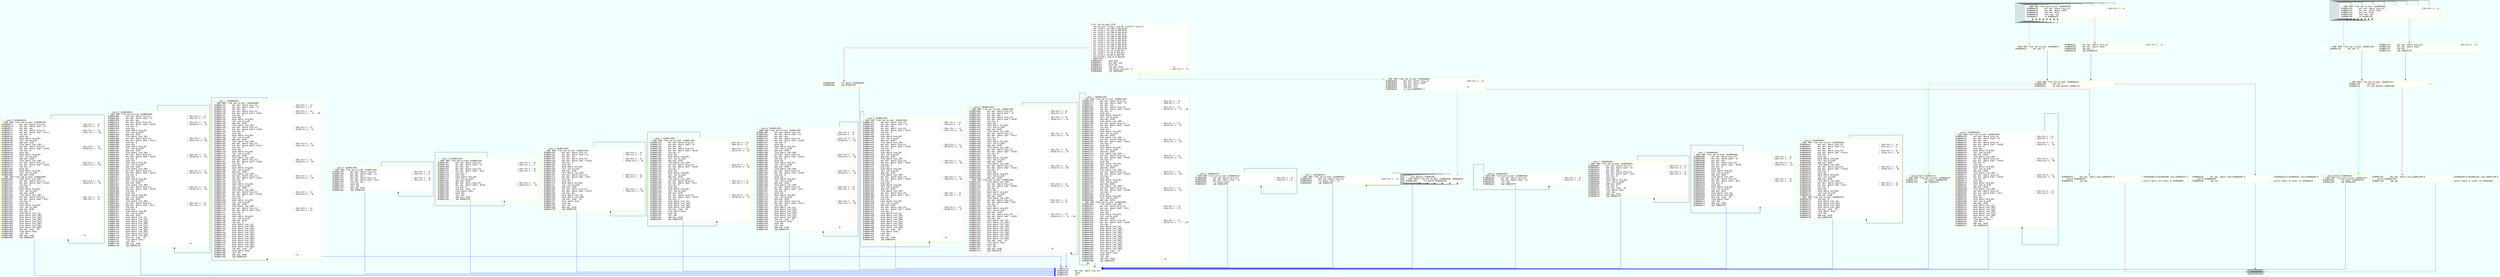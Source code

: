 digraph code {
	graph [bgcolor=azure fontsize=8 fontname="Courier" splines="ortho"];
	node [fillcolor=gray style=filled shape=box];
	edge [arrowhead="normal"];
	"0x0804bdcb" -> "0x0804bde3" [color="green"];
	"0x0804bdcb" -> "0x0804bdd8" [color="red"];
	"0x0804bdcb" [URL="sym.te_eval/0x0804bdcb", fillcolor="white",color="yellow", fontname="Courier",label="(fcn) sym.te_eval 2218\l  sym.te_eval (int32_t arg_8h, uint32_t arg_ch);\l; var int32_t var_38h @ ebp-0x38\l; var int32_t var_34h @ ebp-0x34\l; var int32_t var_30h @ ebp-0x30\l; var int32_t var_2ch @ ebp-0x2c\l; var int32_t var_28h @ ebp-0x28\l; var int32_t var_24h @ ebp-0x24\l; var int32_t var_20h @ ebp-0x20\l; var int32_t var_1ch @ ebp-0x1c\l; var int32_t var_18h @ ebp-0x18\l; var int32_t var_14h @ ebp-0x14\l; var int32_t var_10h @ ebp-0x10\l; var int32_t var_ch @ ebp-0xc\l; var int32_t var_4h @ ebp-0x4\l; arg int32_t arg_8h @ ebp+0x8\l; arg uint32_t arg_ch @ ebp+0xc\l; XREFS(59)\l0x0804bdcb      push ebp\l0x0804bdcc      mov ebp, esp\l0x0804bdce      push ebx\l0x0804bdcf      sub esp, 0x34                                          ; '4'\l0x0804bdd2      cmp dword [arg_ch], 0                                  ; [0xc:4]=-1 ; 0\l0x0804bdd6      jne 0x804bde3\l"]
	"0x0804bdd8" -> "0x0804c670" [color="blue"];
	"0x0804bdd8" [URL="sym.te_eval/0x0804bdd8", fillcolor="white",color="yellow", fontname="Courier",label="0x0804bdd8      fld qword [0x804d530]\l0x0804bdde      jmp 0x804c670\l"]
	"0x0804bde3" -> "0x0804c66a" [color="green"];
	"0x0804bde3" -> "0x0804bdf4" [color="red"];
	"0x0804bde3" [URL="sym.te_eval/0x0804bde3", fillcolor="white",color="yellow", fontname="Courier",label="; CODE XREF from sym.te_eval (0x804bdd6)\l0x0804bde3      mov eax, dword [arg_ch]                                ; [0xc:4]=-1 ; 12\l0x0804bde6      mov eax, dword [eax]\l0x0804bde8      and eax, 0x1f\l0x0804bdeb      cmp eax, 0x17                                          ; 23\l0x0804bdee      ja case.0x804bdfb.2\l"]
	"0x0804bdf4" -> "0xffffffffffffffff" [color="red"];
	"0x0804be08" -> "0x0804be08" [color2="red"];
	"0x0804bdfd" -> "0x0804bdfd" [color2="red"];
	"0x0804c66a" -> "0x0804c66a" [color2="red"];
	"0x0804c66a" -> "0x0804c66a" [color2="red"];
	"0x0804c66a" -> "0x0804c66a" [color2="red"];
	"0x0804c66a" -> "0x0804c66a" [color2="red"];
	"0x0804c66a" -> "0x0804c66a" [color2="red"];
	"0x0804c66a" -> "0x0804c66a" [color2="red"];
	"0x0804be15" -> "0x0804be15" [color2="red"];
	"0x0804be15" -> "0x0804be15" [color2="red"];
	"0x0804be15" -> "0x0804be15" [color2="red"];
	"0x0804be15" -> "0x0804be15" [color2="red"];
	"0x0804be15" -> "0x0804be15" [color2="red"];
	"0x0804be15" -> "0x0804be15" [color2="red"];
	"0x0804be15" -> "0x0804be15" [color2="red"];
	"0x0804be15" -> "0x0804be15" [color2="red"];
	"0x0804c21e" -> "0x0804c21e" [color2="red"];
	"0x0804c21e" -> "0x0804c21e" [color2="red"];
	"0x0804c21e" -> "0x0804c21e" [color2="red"];
	"0x0804c21e" -> "0x0804c21e" [color2="red"];
	"0x0804c21e" -> "0x0804c21e" [color2="red"];
	"0x0804c21e" -> "0x0804c21e" [color2="red"];
	"0x0804c21e" -> "0x0804c21e" [color2="red"];
	"0x0804c21e" -> "0x0804c21e" [color2="red"];
	"0x0804bdf4" [URL="sym.te_eval/0x0804bdf4", fillcolor="white",color="yellow", fontname="Courier",label="0x0804bdf4      mov eax, dword case.0x804bdfb.0                        ; [0x804d460:4]=0x804be08 case.0x804bdfb.0\l;-- switch.0x0804bdfb:\l0x0804bdfb      jmp eax                                                ; switch table (24 cases) at 0x804d460\l"]
	"0x0804bdfd" -> "0x0804c670" [color="blue"];
	"0x0804bdfd" [URL="sym.te_eval/0x0804bdfd", fillcolor="white",color="yellow", fontname="Courier",label=";-- case 1 (0x804bdfb):\l; CODE XREF from sym.te_eval (0x804bdfb)\l0x0804bdfd      mov eax, dword [arg_ch]                                ; [0xc:4]=-1 ; 12\l0x0804be00      fld qword [eax + 4]\l0x0804be03      jmp 0x804c670\l"]
	"0x0804be08" -> "0x0804c670" [color="blue"];
	"0x0804be08" [URL="sym.te_eval/0x0804be08", fillcolor="white",color="yellow", fontname="Courier",label=";-- case 0 (0x804bdfb):\l; CODE XREF from sym.te_eval (0x804bdfb)\l0x0804be08      mov eax, dword [arg_ch]                                ; [0xc:4]=-1 ; 12\l0x0804be0b      mov eax, dword [eax + 4]                               ; [0x4:4]=-1 ; 4\l0x0804be0e      fld qword [eax]\l0x0804be10      jmp 0x804c670\l"]
	"0x0804be15" -> "0x0804be2b" [color="green"];
	"0x0804be15" -> "0x0804be21" [color="red"];
	"0x0804be15" [URL="sym.te_eval/0x0804be15", fillcolor="white",color="yellow", fontname="Courier",label="; CODE XREF from sym.te_eval (0x804bdfb)\l0x0804be15      mov eax, dword [arg_ch]                                ; [0xc:4]=-1 ; 12\l0x0804be18      mov eax, dword [eax]\l0x0804be1a      and eax, 0x18\l0x0804be1d      test eax, eax\l0x0804be1f      je 0x804be2b\l"]
	"0x0804be21" -> "0x0804be30" [color="blue"];
	"0x0804be21" [URL="sym.te_eval/0x0804be21", fillcolor="white",color="yellow", fontname="Courier",label="0x0804be21      mov eax, dword [arg_ch]                                ; [0xc:4]=-1 ; 12\l0x0804be24      mov eax, dword [eax]\l0x0804be26      and eax, 7\l0x0804be29      jmp 0x804be30\l"]
	"0x0804be2b" -> "0x0804be30" [color="blue"];
	"0x0804be2b" [URL="sym.te_eval/0x0804be2b", fillcolor="white",color="yellow", fontname="Courier",label="; CODE XREF from sym.te_eval (0x804be1f)\l0x0804be2b      mov eax, 0\l"]
	"0x0804be30" -> "0x0804c213" [color="green"];
	"0x0804be30" -> "0x0804be39" [color="red"];
	"0x0804be30" [URL="sym.te_eval/0x0804be30", fillcolor="white",color="yellow", fontname="Courier",label="; CODE XREF from sym.te_eval (0x804be29)\l0x0804be30      cmp eax, 7                                             ; 7\l0x0804be33      ja case.default.0x804c213\l"]
	"0x0804be39" -> "0xffffffffffffffff" [color="red"];
	"0x0804be42" -> "0x0804be42" [color2="red"];
	"0x0804be4f" -> "0x0804be4f" [color2="red"];
	"0x0804be80" -> "0x0804be80" [color2="red"];
	"0x0804becc" -> "0x0804becc" [color2="red"];
	"0x0804bf39" -> "0x0804bf39" [color2="red"];
	"0x0804bfc1" -> "0x0804bfc1" [color2="red"];
	"0x0804c06a" -> "0x0804c06a" [color2="red"];
	"0x0804c12e" -> "0x0804c12e" [color2="red"];
	"0x0804be39" [URL="sym.te_eval/0x0804be39", fillcolor="white",color="yellow", fontname="Courier",label="0x0804be39      mov eax, dword case.0x804be40.0                        ; [0x804d4c0:4]=0x804be42 case.0x804be40.0\l;-- switch.0x0804be40:\l0x0804be40      jmp eax                                                ; switch table (8 cases) at 0x804d4c0\l"]
	"0x0804be42" -> "0x0804c670" [color="blue"];
	"0x0804be42" [URL="sym.te_eval/0x0804be42", fillcolor="white",color="yellow", fontname="Courier",label=";-- case 0 (0x804be40):\l; CODE XREF from sym.te_eval (0x804be40)\l0x0804be42      mov eax, dword [arg_ch]                                ; [0xc:4]=-1 ; 12\l0x0804be45      mov eax, dword [eax + 4]                               ; [0x4:4]=-1 ; 4\l0x0804be48      call eax\l0x0804be4a      jmp 0x804c670\l"]
	"0x0804be4f" -> "0x0804c670" [color="blue"];
	"0x0804be4f" [URL="sym.te_eval/0x0804be4f", fillcolor="white",color="yellow", fontname="Courier",label=";-- case 1 (0x804be40):\l; CODE XREF from sym.te_eval (0x804be40)\l0x0804be4f      mov eax, dword [arg_ch]                                ; [0xc:4]=-1 ; 12\l0x0804be52      mov eax, dword [eax + 4]                               ; [0x4:4]=-1 ; 4\l0x0804be55      mov ebx, eax\l0x0804be57      mov eax, dword [arg_ch]                                ; [0xc:4]=-1 ; 12\l0x0804be5a      mov eax, dword [eax + 0xc]                             ; [0xc:4]=-1 ; 12\l0x0804be5d      sub esp, 8\l0x0804be60      push eax\l0x0804be61      push dword [arg_8h]\l0x0804be64      call sym.te_eval\l0x0804be69      add esp, 0x10\l0x0804be6c      sub esp, 8\l0x0804be6f      lea esp, [esp - 8]\l0x0804be73      fstp qword [esp]\l0x0804be76      call ebx\l0x0804be78      add esp, 0x10\l0x0804be7b      jmp 0x804c670\l"]
	"0x0804be80" -> "0x0804c670" [color="blue"];
	"0x0804be80" [URL="sym.te_eval/0x0804be80", fillcolor="white",color="yellow", fontname="Courier",label=";-- case 2 (0x804be40):\l; CODE XREF from sym.te_eval (0x804be40)\l0x0804be80      mov eax, dword [arg_ch]                                ; [0xc:4]=-1 ; 12\l0x0804be83      mov eax, dword [eax + 4]                               ; [0x4:4]=-1 ; 4\l0x0804be86      mov ebx, eax\l0x0804be88      mov eax, dword [arg_ch]                                ; [0xc:4]=-1 ; 12\l0x0804be8b      mov eax, dword [eax + 0x10]                            ; [0x10:4]=-1 ; 16\l0x0804be8e      sub esp, 8\l0x0804be91      push eax\l0x0804be92      push dword [arg_8h]\l0x0804be95      call sym.te_eval\l0x0804be9a      add esp, 0x10\l0x0804be9d      fstp qword [var_10h]\l0x0804bea0      mov eax, dword [arg_ch]                                ; [0xc:4]=-1 ; 12\l0x0804bea3      mov eax, dword [eax + 0xc]                             ; [0xc:4]=-1 ; 12\l0x0804bea6      sub esp, 8\l0x0804bea9      push eax\l0x0804beaa      push dword [arg_8h]\l0x0804bead      call sym.te_eval\l0x0804beb2      add esp, 0x10\l0x0804beb5      push dword [var_ch]\l0x0804beb8      push dword [var_10h]\l0x0804bebb      lea esp, [esp - 8]\l0x0804bebf      fstp qword [esp]\l0x0804bec2      call ebx\l0x0804bec4      add esp, 0x10\l0x0804bec7      jmp 0x804c670\l"]
	"0x0804becc" -> "0x0804c670" [color="blue"];
	"0x0804becc" [URL="sym.te_eval/0x0804becc", fillcolor="white",color="yellow", fontname="Courier",label=";-- case 3 (0x804be40):\l; CODE XREF from sym.te_eval (0x804be40)\l0x0804becc      mov eax, dword [arg_ch]                                ; [0xc:4]=-1 ; 12\l0x0804becf      mov eax, dword [eax + 4]                               ; [0x4:4]=-1 ; 4\l0x0804bed2      mov ebx, eax\l0x0804bed4      mov eax, dword [arg_ch]                                ; [0xc:4]=-1 ; 12\l0x0804bed7      mov eax, dword [eax + 0x14]                            ; [0x14:4]=-1 ; 20\l0x0804beda      sub esp, 8\l0x0804bedd      push eax\l0x0804bede      push dword [arg_8h]\l0x0804bee1      call sym.te_eval\l0x0804bee6      add esp, 0x10\l0x0804bee9      fstp qword [var_10h]\l0x0804beec      mov eax, dword [arg_ch]                                ; [0xc:4]=-1 ; 12\l0x0804beef      mov eax, dword [eax + 0x10]                            ; [0x10:4]=-1 ; 16\l0x0804bef2      sub esp, 8\l0x0804bef5      push eax\l0x0804bef6      push dword [arg_8h]\l0x0804bef9      call sym.te_eval\l0x0804befe      add esp, 0x10\l0x0804bf01      fstp qword [var_18h]\l0x0804bf04      mov eax, dword [arg_ch]                                ; [0xc:4]=-1 ; 12\l0x0804bf07      mov eax, dword [eax + 0xc]                             ; [0xc:4]=-1 ; 12\l0x0804bf0a      sub esp, 8\l0x0804bf0d      push eax\l0x0804bf0e      push dword [arg_8h]\l0x0804bf11      call sym.te_eval\l0x0804bf16      add esp, 0x10\l; CODE XREF from sym.te_eval (0x804bf0f)\l0x0804bf19      sub esp, 8\l0x0804bf1c      push dword [var_ch]\l0x0804bf1f      push dword [var_10h]\l0x0804bf22      push dword [var_14h]\l0x0804bf25      push dword [var_18h]\l0x0804bf28      lea esp, [esp - 8]\l0x0804bf2c      fstp qword [esp]\l0x0804bf2f      call ebx\l0x0804bf31      add esp, 0x20\l0x0804bf34      jmp 0x804c670\l"]
	"0x0804bf39" -> "0x0804c670" [color="blue"];
	"0x0804bf39" [URL="sym.te_eval/0x0804bf39", fillcolor="white",color="yellow", fontname="Courier",label=";-- case 4 (0x804be40):\l; CODE XREF from sym.te_eval (0x804be40)\l0x0804bf39      mov eax, dword [arg_ch]                                ; [0xc:4]=-1 ; 12\l0x0804bf3c      mov eax, dword [eax + 4]                               ; [0x4:4]=-1 ; 4\l0x0804bf3f      mov ebx, eax\l0x0804bf41      mov eax, dword [arg_ch]                                ; [0xc:4]=-1 ; 12\l0x0804bf44      mov eax, dword [eax + 0x18]                            ; [0x18:4]=-1 ; 24\l0x0804bf47      sub esp, 8\l0x0804bf4a      push eax\l0x0804bf4b      push dword [arg_8h]\l0x0804bf4e      call sym.te_eval\l0x0804bf53      add esp, 0x10\l0x0804bf56      fstp qword [var_10h]\l0x0804bf59      mov eax, dword [arg_ch]                                ; [0xc:4]=-1 ; 12\l0x0804bf5c      mov eax, dword [eax + 0x14]                            ; [0x14:4]=-1 ; 20\l0x0804bf5f      sub esp, 8\l0x0804bf62      push eax\l0x0804bf63      push dword [arg_8h]\l0x0804bf66      call sym.te_eval\l0x0804bf6b      add esp, 0x10\l0x0804bf6e      fstp qword [var_18h]\l0x0804bf71      mov eax, dword [arg_ch]                                ; [0xc:4]=-1 ; 12\l0x0804bf74      mov eax, dword [eax + 0x10]                            ; [0x10:4]=-1 ; 16\l0x0804bf77      sub esp, 8\l0x0804bf7a      push eax\l0x0804bf7b      push dword [arg_8h]\l0x0804bf7e      call sym.te_eval\l0x0804bf83      add esp, 0x10\l0x0804bf86      fstp qword [var_20h]\l0x0804bf89      mov eax, dword [arg_ch]                                ; [0xc:4]=-1 ; 12\l0x0804bf8c      mov eax, dword [eax + 0xc]                             ; [0xc:4]=-1 ; 12\l0x0804bf8f      sub esp, 8\l0x0804bf92      push eax\l0x0804bf93      push dword [arg_8h]\l0x0804bf96      call sym.te_eval\l0x0804bf9b      add esp, 0x10\l0x0804bf9e      push dword [var_ch]\l0x0804bfa1      push dword [var_10h]\l0x0804bfa4      push dword [var_14h]\l0x0804bfa7      push dword [var_18h]\l0x0804bfaa      push dword [var_1ch]\l0x0804bfad      push dword [var_20h]\l0x0804bfb0      lea esp, [esp - 8]\l0x0804bfb4      fstp qword [esp]\l0x0804bfb7      call ebx\l0x0804bfb9      add esp, 0x20\l0x0804bfbc      jmp 0x804c670\l"]
	"0x0804bfc1" -> "0x0804c670" [color="blue"];
	"0x0804bfc1" [URL="sym.te_eval/0x0804bfc1", fillcolor="white",color="yellow", fontname="Courier",label=";-- case 5 (0x804be40):\l; CODE XREF from sym.te_eval (0x804be40)\l0x0804bfc1      mov eax, dword [arg_ch]                                ; [0xc:4]=-1 ; 12\l0x0804bfc4      mov eax, dword [eax + 4]                               ; [0x4:4]=-1 ; 4\l0x0804bfc7      mov ebx, eax\l0x0804bfc9      mov eax, dword [arg_ch]                                ; [0xc:4]=-1 ; 12\l0x0804bfcc      mov eax, dword [eax + 0x1c]                            ; [0x1c:4]=-1 ; 28\l0x0804bfcf      sub esp, 8\l0x0804bfd2      push eax\l0x0804bfd3      push dword [arg_8h]\l0x0804bfd6      call sym.te_eval\l0x0804bfdb      add esp, 0x10\l0x0804bfde      fstp qword [var_10h]\l0x0804bfe1      mov eax, dword [arg_ch]                                ; [0xc:4]=-1 ; 12\l0x0804bfe4      mov eax, dword [eax + 0x18]                            ; [0x18:4]=-1 ; 24\l0x0804bfe7      sub esp, 8\l0x0804bfea      push eax\l0x0804bfeb      push dword [arg_8h]\l0x0804bfee      call sym.te_eval\l0x0804bff3      add esp, 0x10\l0x0804bff6      fstp qword [var_18h]\l0x0804bff9      mov eax, dword [arg_ch]                                ; [0xc:4]=-1 ; 12\l0x0804bffc      mov eax, dword [eax + 0x14]                            ; [0x14:4]=-1 ; 20\l0x0804bfff      sub esp, 8\l0x0804c002      push eax\l0x0804c003      push dword [arg_8h]\l0x0804c006      call sym.te_eval\l0x0804c00b      add esp, 0x10\l; CODE XREF from sym.te_eval (0x804c004)\l0x0804c00e      fstp qword [var_20h]\l0x0804c011      mov eax, dword [arg_ch]                                ; [0xc:4]=-1 ; 12\l0x0804c014      mov eax, dword [eax + 0x10]                            ; [0x10:4]=-1 ; 16\l0x0804c017      sub esp, 8\l0x0804c01a      push eax\l0x0804c01b      push dword [arg_8h]\l0x0804c01e      call sym.te_eval\l0x0804c023      add esp, 0x10\l0x0804c026      fstp qword [var_28h]\l0x0804c029      mov eax, dword [arg_ch]                                ; [0xc:4]=-1 ; 12\l0x0804c02c      mov eax, dword [eax + 0xc]                             ; [0xc:4]=-1 ; 12\l0x0804c02f      sub esp, 8\l0x0804c032      push eax\l0x0804c033      push dword [arg_8h]\l0x0804c036      call sym.te_eval\l0x0804c03b      add esp, 0x10\l0x0804c03e      sub esp, 8\l0x0804c041      push dword [var_ch]\l0x0804c044      push dword [var_10h]\l0x0804c047      push dword [var_14h]\l0x0804c04a      push dword [var_18h]\l0x0804c04d      push dword [var_1ch]\l0x0804c050      push dword [var_20h]\l0x0804c053      push dword [var_24h]\l0x0804c056      push dword [var_28h]\l0x0804c059      lea esp, [esp - 8]\l0x0804c05d      fstp qword [esp]\l0x0804c060      call ebx\l0x0804c062      add esp, 0x30                                          ; '0'\l0x0804c065      jmp 0x804c670\l"]
	"0x0804c06a" -> "0x0804c670" [color="blue"];
	"0x0804c06a" [URL="sym.te_eval/0x0804c06a", fillcolor="white",color="yellow", fontname="Courier",label=";-- case 6 (0x804be40):\l; CODE XREF from sym.te_eval (0x804be40)\l0x0804c06a      mov eax, dword [arg_ch]                                ; [0xc:4]=-1 ; 12\l0x0804c06d      mov eax, dword [eax + 4]                               ; [0x4:4]=-1 ; 4\l0x0804c070      mov ebx, eax\l0x0804c072      mov eax, dword [arg_ch]                                ; [0xc:4]=-1 ; 12\l0x0804c075      mov eax, dword [eax + 0x20]                            ; [0x20:4]=-1 ; 32\l0x0804c078      sub esp, 8\l0x0804c07b      push eax\l0x0804c07c      push dword [arg_8h]\l0x0804c07f      call sym.te_eval\l0x0804c084      add esp, 0x10\l0x0804c087      fstp qword [var_10h]\l0x0804c08a      mov eax, dword [arg_ch]                                ; [0xc:4]=-1 ; 12\l0x0804c08d      mov eax, dword [eax + 0x1c]                            ; [0x1c:4]=-1 ; 28\l0x0804c090      sub esp, 8\l0x0804c093      push eax\l0x0804c094      push dword [arg_8h]\l0x0804c097      call sym.te_eval\l0x0804c09c      add esp, 0x10\l0x0804c09f      fstp qword [var_18h]\l0x0804c0a2      mov eax, dword [arg_ch]                                ; [0xc:4]=-1 ; 12\l0x0804c0a5      mov eax, dword [eax + 0x18]                            ; [0x18:4]=-1 ; 24\l0x0804c0a8      sub esp, 8\l0x0804c0ab      push eax\l0x0804c0ac      push dword [arg_8h]\l0x0804c0af      call sym.te_eval\l0x0804c0b4      add esp, 0x10\l0x0804c0b7      fstp qword [var_20h]\l0x0804c0ba      mov eax, dword [arg_ch]                                ; [0xc:4]=-1 ; 12\l0x0804c0bd      mov eax, dword [eax + 0x14]                            ; [0x14:4]=-1 ; 20\l0x0804c0c0      sub esp, 8\l0x0804c0c3      push eax\l0x0804c0c4      push dword [arg_8h]\l0x0804c0c7      call sym.te_eval\l0x0804c0cc      add esp, 0x10\l0x0804c0cf      fstp qword [var_28h]\l0x0804c0d2      mov eax, dword [arg_ch]                                ; [0xc:4]=-1 ; 12\l0x0804c0d5      mov eax, dword [eax + 0x10]                            ; [0x10:4]=-1 ; 16\l0x0804c0d8      sub esp, 8\l0x0804c0db      push eax\l0x0804c0dc      push dword [arg_8h]\l0x0804c0df      call sym.te_eval\l0x0804c0e4      add esp, 0x10\l0x0804c0e7      fstp qword [var_30h]\l0x0804c0ea      mov eax, dword [arg_ch]                                ; [0xc:4]=-1 ; 12\l0x0804c0ed      mov eax, dword [eax + 0xc]                             ; [0xc:4]=-1 ; 12\l0x0804c0f0      sub esp, 8\l0x0804c0f3      push eax\l0x0804c0f4      push dword [arg_8h]\l0x0804c0f7      call sym.te_eval\l0x0804c0fc      add esp, 0x10\l0x0804c0ff      push dword [var_ch]\l0x0804c102      push dword [var_10h]\l0x0804c105      push dword [var_14h]\l0x0804c108      push dword [var_18h]\l0x0804c10b      push dword [var_1ch]\l0x0804c10e      push dword [var_20h]\l0x0804c111      push dword [var_24h]\l0x0804c114      push dword [var_28h]\l0x0804c117      push dword [var_2ch]\l0x0804c11a      push dword [var_30h]\l0x0804c11d      lea esp, [esp - 8]\l0x0804c121      fstp qword [esp]\l0x0804c124      call ebx\l0x0804c126      add esp, 0x30                                          ; '0'\l0x0804c129      jmp 0x804c670\l"]
	"0x0804c12e" -> "0x0804c670" [color="blue"];
	"0x0804c12e" [URL="sym.te_eval/0x0804c12e", fillcolor="white",color="yellow", fontname="Courier",label=";-- case 7 (0x804be40):\l; CODE XREF from sym.te_eval (0x804be40)\l0x0804c12e      mov eax, dword [arg_ch]                                ; [0xc:4]=-1 ; 12\l0x0804c131      mov eax, dword [eax + 4]                               ; [0x4:4]=-1 ; 4\l0x0804c134      mov ebx, eax\l0x0804c136      mov eax, dword [arg_ch]                                ; [0xc:4]=-1 ; 12\l0x0804c139      mov eax, dword [eax + 0x24]                            ; [0x24:4]=-1 ; '$' ; 36\l0x0804c13c      sub esp, 8\l0x0804c13f      push eax\l0x0804c140      push dword [arg_8h]\l0x0804c143      call sym.te_eval\l0x0804c148      add esp, 0x10\l0x0804c14b      fstp qword [var_10h]\l0x0804c14e      mov eax, dword [arg_ch]                                ; [0xc:4]=-1 ; 12\l0x0804c151      mov eax, dword [eax + 0x20]                            ; [0x20:4]=-1 ; 32\l0x0804c154      sub esp, 8\l0x0804c157      push eax\l0x0804c158      push dword [arg_8h]\l0x0804c15b      call sym.te_eval\l0x0804c160      add esp, 0x10\l0x0804c163      fstp qword [var_18h]\l0x0804c166      mov eax, dword [arg_ch]                                ; [0xc:4]=-1 ; 12\l0x0804c169      mov eax, dword [eax + 0x1c]                            ; [0x1c:4]=-1 ; 28\l0x0804c16c      sub esp, 8\l0x0804c16f      push eax\l0x0804c170      push dword [arg_8h]\l0x0804c173      call sym.te_eval\l0x0804c178      add esp, 0x10\l0x0804c17b      fstp qword [var_20h]\l0x0804c17e      mov eax, dword [arg_ch]                                ; [0xc:4]=-1 ; 12\l0x0804c181      mov eax, dword [eax + 0x18]                            ; [0x18:4]=-1 ; 24\l0x0804c184      sub esp, 8\l0x0804c187      push eax\l0x0804c188      push dword [arg_8h]\l0x0804c18b      call sym.te_eval\l0x0804c190      add esp, 0x10\l0x0804c193      fstp qword [var_28h]\l0x0804c196      mov eax, dword [arg_ch]                                ; [0xc:4]=-1 ; 12\l0x0804c199      mov eax, dword [eax + 0x14]                            ; [0x14:4]=-1 ; 20\l0x0804c19c      sub esp, 8\l0x0804c19f      push eax\l0x0804c1a0      push dword [arg_8h]\l0x0804c1a3      call sym.te_eval\l0x0804c1a8      add esp, 0x10\l0x0804c1ab      fstp qword [var_30h]\l0x0804c1ae      mov eax, dword [arg_ch]                                ; [0xc:4]=-1 ; 12\l0x0804c1b1      mov eax, dword [eax + 0x10]                            ; [0x10:4]=-1 ; 16\l0x0804c1b4      sub esp, 8\l0x0804c1b7      push eax\l0x0804c1b8      push dword [arg_8h]\l0x0804c1bb      call sym.te_eval\l0x0804c1c0      add esp, 0x10\l0x0804c1c3      fstp qword [var_38h]\l0x0804c1c6      mov eax, dword [arg_ch]                                ; [0xc:4]=-1 ; 12\l0x0804c1c9      mov eax, dword [eax + 0xc]                             ; [0xc:4]=-1 ; 12\l0x0804c1cc      sub esp, 8\l0x0804c1cf      push eax\l0x0804c1d0      push dword [arg_8h]\l0x0804c1d3      call sym.te_eval\l0x0804c1d8      add esp, 0x10\l0x0804c1db      sub esp, 8\l0x0804c1de      push dword [var_ch]\l0x0804c1e1      push dword [var_10h]\l0x0804c1e4      push dword [var_14h]\l0x0804c1e7      push dword [var_18h]\l0x0804c1ea      push dword [var_1ch]\l0x0804c1ed      push dword [var_20h]\l0x0804c1f0      push dword [var_24h]\l0x0804c1f3      push dword [var_28h]\l0x0804c1f6      push dword [var_2ch]\l0x0804c1f9      push dword [var_30h]\l0x0804c1fc      push dword [var_34h]\l0x0804c1ff      push dword [var_38h]\l0x0804c202      lea esp, [esp - 8]\l0x0804c206      fstp qword [esp]\l0x0804c209      call ebx\l0x0804c20b      add esp, 0x40                                          ; '@'\l0x0804c20e      jmp 0x804c670\l"]
	"0x0804c213" -> "0x0804c670" [color="blue"];
	"0x0804c213" [URL="sym.te_eval/0x0804c213", fillcolor="white",color="yellow", fontname="Courier",label=";-- case.default.0x804c213:\l; CODE XREF from sym.te_eval (0x804be33)\l0x0804c213      fld qword [0x804d530]\l0x0804c219      jmp 0x804c670\l"]
	"0x0804c21e" -> "0x0804c234" [color="green"];
	"0x0804c21e" -> "0x0804c22a" [color="red"];
	"0x0804c21e" [URL="sym.te_eval/0x0804c21e", fillcolor="white",color="yellow", fontname="Courier",label="; CODE XREF from sym.te_eval (0x804bdfb)\l0x0804c21e      mov eax, dword [arg_ch]                                ; [0xc:4]=-1 ; 12\l0x0804c221      mov eax, dword [eax]\l0x0804c223      and eax, 0x18\l0x0804c226      test eax, eax\l0x0804c228      je 0x804c234\l"]
	"0x0804c22a" -> "0x0804c239" [color="blue"];
	"0x0804c22a" [URL="sym.te_eval/0x0804c22a", fillcolor="white",color="yellow", fontname="Courier",label="0x0804c22a      mov eax, dword [arg_ch]                                ; [0xc:4]=-1 ; 12\l0x0804c22d      mov eax, dword [eax]\l0x0804c22f      and eax, 7\l0x0804c232      jmp 0x804c239\l"]
	"0x0804c234" -> "0x0804c239" [color="blue"];
	"0x0804c234" [URL="sym.te_eval/0x0804c234", fillcolor="white",color="yellow", fontname="Courier",label="; CODE XREF from sym.te_eval (0x804c228)\l0x0804c234      mov eax, 0\l"]
	"0x0804c239" -> "0x0804c662" [color="green"];
	"0x0804c239" -> "0x0804c242" [color="red"];
	"0x0804c239" [URL="sym.te_eval/0x0804c239", fillcolor="white",color="yellow", fontname="Courier",label="; CODE XREF from sym.te_eval (0x804c232)\l0x0804c239      cmp eax, 7                                             ; 7\l0x0804c23c      ja case.default.0x804c662\l"]
	"0x0804c242" -> "0xffffffffffffffff" [color="red"];
	"0x0804c24b" -> "0x0804c24b" [color2="red"];
	"0x0804c267" -> "0x0804c267" [color2="red"];
	"0x0804c29f" -> "0x0804c29f" [color2="red"];
	"0x0804c2f5" -> "0x0804c2f5" [color2="red"];
	"0x0804c369" -> "0x0804c369" [color2="red"];
	"0x0804c3fb" -> "0x0804c3fb" [color2="red"];
	"0x0804c4ab" -> "0x0804c4ab" [color2="red"];
	"0x0804c579" -> "0x0804c579" [color2="red"];
	"0x0804c242" [URL="sym.te_eval/0x0804c242", fillcolor="white",color="yellow", fontname="Courier",label="0x0804c242      mov eax, dword case.0x804c249.0                        ; [0x804d4e0:4]=0x804c24b case.0x804c249.0\l;-- switch.0x0804c249:\l0x0804c249      jmp eax                                                ; switch table (8 cases) at 0x804d4e0\l"]
	"0x0804c24b" -> "0x0804c670" [color="blue"];
	"0x0804c24b" [URL="sym.te_eval/0x0804c24b", fillcolor="white",color="yellow", fontname="Courier",label=";-- case 0 (0x804c249):\l; CODE XREF from sym.te_eval (0x804c249)\l0x0804c24b      mov eax, dword [arg_ch]                                ; [0xc:4]=-1 ; 12\l0x0804c24e      mov eax, dword [eax + 4]                               ; [0x4:4]=-1 ; 4\l0x0804c251      mov edx, eax\l0x0804c253      mov eax, dword [arg_ch]                                ; [0xc:4]=-1 ; 12\l0x0804c256      mov eax, dword [eax + 0xc]                             ; [0xc:4]=-1 ; 12\l0x0804c259      sub esp, 0xc\l0x0804c25c      push eax\l0x0804c25d      call edx\l0x0804c25f      add esp, 0x10\l0x0804c262      jmp 0x804c670\l"]
	"0x0804c267" -> "0x0804c670" [color="blue"];
	"0x0804c267" [URL="sym.te_eval/0x0804c267", fillcolor="white",color="yellow", fontname="Courier",label=";-- case 1 (0x804c249):\l; CODE XREF from sym.te_eval (0x804c249)\l0x0804c267      mov eax, dword [arg_ch]                                ; [0xc:4]=-1 ; 12\l0x0804c26a      mov eax, dword [eax + 4]                               ; [0x4:4]=-1 ; 4\l0x0804c26d      mov ebx, eax\l0x0804c26f      mov eax, dword [arg_ch]                                ; [0xc:4]=-1 ; 12\l0x0804c272      mov eax, dword [eax + 0xc]                             ; [0xc:4]=-1 ; 12\l0x0804c275      sub esp, 8\l0x0804c278      push eax\l0x0804c279      push dword [arg_8h]\l0x0804c27c      call sym.te_eval\l0x0804c281      add esp, 0x10\l0x0804c284      mov eax, dword [arg_ch]                                ; [0xc:4]=-1 ; 12\l0x0804c287      mov eax, dword [eax + 0x10]                            ; [0x10:4]=-1 ; 16\l0x0804c28a      sub esp, 4\l0x0804c28d      lea esp, [esp - 8]\l0x0804c291      fstp qword [esp]\l0x0804c294      push eax\l0x0804c295      call ebx\l0x0804c297      add esp, 0x10\l0x0804c29a      jmp 0x804c670\l"]
	"0x0804c29f" -> "0x0804c670" [color="blue"];
	"0x0804c29f" [URL="sym.te_eval/0x0804c29f", fillcolor="white",color="yellow", fontname="Courier",label=";-- case 2 (0x804c249):\l; CODE XREF from sym.te_eval (0x804c249)\l0x0804c29f      mov eax, dword [arg_ch]                                ; [0xc:4]=-1 ; 12\l0x0804c2a2      mov eax, dword [eax + 4]                               ; [0x4:4]=-1 ; 4\l0x0804c2a5      mov ebx, eax\l0x0804c2a7      mov eax, dword [arg_ch]                                ; [0xc:4]=-1 ; 12\l0x0804c2aa      mov eax, dword [eax + 0x10]                            ; [0x10:4]=-1 ; 16\l0x0804c2ad      sub esp, 8\l0x0804c2b0      push eax\l0x0804c2b1      push dword [arg_8h]\l0x0804c2b4      call sym.te_eval\l0x0804c2b9      add esp, 0x10\l0x0804c2bc      fstp qword [var_10h]\l0x0804c2bf      mov eax, dword [arg_ch]                                ; [0xc:4]=-1 ; 12\l0x0804c2c2      mov eax, dword [eax + 0xc]                             ; [0xc:4]=-1 ; 12\l0x0804c2c5      sub esp, 8\l0x0804c2c8      push eax\l0x0804c2c9      push dword [arg_8h]\l0x0804c2cc      call sym.te_eval\l0x0804c2d1      add esp, 0x10\l0x0804c2d4      mov eax, dword [arg_ch]                                ; [0xc:4]=-1 ; 12\l0x0804c2d7      mov eax, dword [eax + 0x14]                            ; [0x14:4]=-1 ; 20\l0x0804c2da      sub esp, 0xc\l0x0804c2dd      push dword [var_ch]\l0x0804c2e0      push dword [var_10h]\l0x0804c2e3      lea esp, [esp - 8]\l0x0804c2e7      fstp qword [esp]\l0x0804c2ea      push eax\l0x0804c2eb      call ebx\l0x0804c2ed      add esp, 0x20\l0x0804c2f0      jmp 0x804c670\l"]
	"0x0804c2f5" -> "0x0804c670" [color="blue"];
	"0x0804c2f5" [URL="sym.te_eval/0x0804c2f5", fillcolor="white",color="yellow", fontname="Courier",label=";-- case 3 (0x804c249):\l; CODE XREF from sym.te_eval (0x804c249)\l0x0804c2f5      mov eax, dword [arg_ch]                                ; [0xc:4]=-1 ; 12\l0x0804c2f8      mov eax, dword [eax + 4]                               ; [0x4:4]=-1 ; 4\l0x0804c2fb      mov ebx, eax\l0x0804c2fd      mov eax, dword [arg_ch]                                ; [0xc:4]=-1 ; 12\l0x0804c300      mov eax, dword [eax + 0x14]                            ; [0x14:4]=-1 ; 20\l0x0804c303      sub esp, 8\l0x0804c306      push eax\l0x0804c307      push dword [arg_8h]\l0x0804c30a      call sym.te_eval\l0x0804c30f      add esp, 0x10\l0x0804c312      fstp qword [var_10h]\l0x0804c315      mov eax, dword [arg_ch]                                ; [0xc:4]=-1 ; 12\l0x0804c318      mov eax, dword [eax + 0x10]                            ; [0x10:4]=-1 ; 16\l0x0804c31b      sub esp, 8\l0x0804c31e      push eax\l0x0804c31f      push dword [arg_8h]\l0x0804c322      call sym.te_eval\l0x0804c327      add esp, 0x10\l0x0804c32a      fstp qword [var_18h]\l0x0804c32d      mov eax, dword [arg_ch]                                ; [0xc:4]=-1 ; 12\l0x0804c330      mov eax, dword [eax + 0xc]                             ; [0xc:4]=-1 ; 12\l0x0804c333      sub esp, 8\l0x0804c336      push eax\l0x0804c337      push dword [arg_8h]\l0x0804c33a      call sym.te_eval\l0x0804c33f      add esp, 0x10\l0x0804c342      mov eax, dword [arg_ch]                                ; [0xc:4]=-1 ; 12\l0x0804c345      mov eax, dword [eax + 0x18]                            ; [0x18:4]=-1 ; 24\l0x0804c348      sub esp, 4\l0x0804c34b      push dword [var_ch]\l0x0804c34e      push dword [var_10h]\l0x0804c351      push dword [var_14h]\l0x0804c354      push dword [var_18h]\l0x0804c357      lea esp, [esp - 8]\l0x0804c35b      fstp qword [esp]\l0x0804c35e      push eax\l0x0804c35f      call ebx\l0x0804c361      add esp, 0x20\l0x0804c364      jmp 0x804c670\l"]
	"0x0804c369" -> "0x0804c670" [color="blue"];
	"0x0804c369" [URL="sym.te_eval/0x0804c369", fillcolor="white",color="yellow", fontname="Courier",label=";-- case 4 (0x804c249):\l; CODE XREF from sym.te_eval (0x804c249)\l0x0804c369      mov eax, dword [arg_ch]                                ; [0xc:4]=-1 ; 12\l0x0804c36c      mov eax, dword [eax + 4]                               ; [0x4:4]=-1 ; 4\l0x0804c36f      mov ebx, eax\l0x0804c371      mov eax, dword [arg_ch]                                ; [0xc:4]=-1 ; 12\l0x0804c374      mov eax, dword [eax + 0x18]                            ; [0x18:4]=-1 ; 24\l0x0804c377      sub esp, 8\l0x0804c37a      push eax\l0x0804c37b      push dword [arg_8h]\l0x0804c37e      call sym.te_eval\l0x0804c383      add esp, 0x10\l0x0804c386      fstp qword [var_10h]\l0x0804c389      mov eax, dword [arg_ch]                                ; [0xc:4]=-1 ; 12\l0x0804c38c      mov eax, dword [eax + 0x14]                            ; [0x14:4]=-1 ; 20\l0x0804c38f      sub esp, 8\l0x0804c392      push eax\l0x0804c393      push dword [arg_8h]\l0x0804c396      call sym.te_eval\l0x0804c39b      add esp, 0x10\l0x0804c39e      fstp qword [var_18h]\l0x0804c3a1      mov eax, dword [arg_ch]                                ; [0xc:4]=-1 ; 12\l0x0804c3a4      mov eax, dword [eax + 0x10]                            ; [0x10:4]=-1 ; 16\l0x0804c3a7      sub esp, 8\l0x0804c3aa      push eax\l0x0804c3ab      push dword [arg_8h]\l0x0804c3ae      call sym.te_eval\l0x0804c3b3      add esp, 0x10\l0x0804c3b6      fstp qword [var_20h]\l0x0804c3b9      mov eax, dword [arg_ch]                                ; [0xc:4]=-1 ; 12\l0x0804c3bc      mov eax, dword [eax + 0xc]                             ; [0xc:4]=-1 ; 12\l0x0804c3bf      sub esp, 8\l0x0804c3c2      push eax\l0x0804c3c3      push dword [arg_8h]\l0x0804c3c6      call sym.te_eval\l0x0804c3cb      add esp, 0x10\l0x0804c3ce      mov eax, dword [arg_ch]                                ; [0xc:4]=-1 ; 12\l0x0804c3d1      mov eax, dword [eax + 0x1c]                            ; [0x1c:4]=-1 ; 28\l0x0804c3d4      sub esp, 0xc\l0x0804c3d7      push dword [var_ch]\l0x0804c3da      push dword [var_10h]\l0x0804c3dd      push dword [var_14h]\l0x0804c3e0      push dword [var_18h]\l0x0804c3e3      push dword [var_1ch]\l0x0804c3e6      push dword [var_20h]\l0x0804c3e9      lea esp, [esp - 8]\l0x0804c3ed      fstp qword [esp]\l0x0804c3f0      push eax\l0x0804c3f1      call ebx\l0x0804c3f3      add esp, 0x30                                          ; '0'\l0x0804c3f6      jmp 0x804c670\l"]
	"0x0804c3fb" -> "0x0804c670" [color="blue"];
	"0x0804c3fb" [URL="sym.te_eval/0x0804c3fb", fillcolor="white",color="yellow", fontname="Courier",label=";-- case 5 (0x804c249):\l; CODE XREF from sym.te_eval (0x804c249)\l0x0804c3fb      mov eax, dword [arg_ch]                                ; [0xc:4]=-1 ; 12\l0x0804c3fe      mov eax, dword [eax + 4]                               ; [0x4:4]=-1 ; 4\l0x0804c401      mov ebx, eax\l0x0804c403      mov eax, dword [arg_ch]                                ; [0xc:4]=-1 ; 12\l0x0804c406      mov eax, dword [eax + 0x1c]                            ; [0x1c:4]=-1 ; 28\l0x0804c409      sub esp, 8\l0x0804c40c      push eax\l0x0804c40d      push dword [arg_8h]\l0x0804c410      call sym.te_eval\l0x0804c415      add esp, 0x10\l0x0804c418      fstp qword [var_10h]\l0x0804c41b      mov eax, dword [arg_ch]                                ; [0xc:4]=-1 ; 12\l0x0804c41e      mov eax, dword [eax + 0x18]                            ; [0x18:4]=-1 ; 24\l0x0804c421      sub esp, 8\l0x0804c424      push eax\l0x0804c425      push dword [arg_8h]\l0x0804c428      call sym.te_eval\l0x0804c42d      add esp, 0x10\l0x0804c430      fstp qword [var_18h]\l0x0804c433      mov eax, dword [arg_ch]                                ; [0xc:4]=-1 ; 12\l0x0804c436      mov eax, dword [eax + 0x14]                            ; [0x14:4]=-1 ; 20\l0x0804c439      sub esp, 8\l0x0804c43c      push eax\l0x0804c43d      push dword [arg_8h]\l0x0804c440      call sym.te_eval\l0x0804c445      add esp, 0x10\l0x0804c448      fstp qword [var_20h]\l0x0804c44b      mov eax, dword [arg_ch]                                ; [0xc:4]=-1 ; 12\l0x0804c44e      mov eax, dword [eax + 0x10]                            ; [0x10:4]=-1 ; 16\l0x0804c451      sub esp, 8\l0x0804c454      push eax\l0x0804c455      push dword [arg_8h]\l0x0804c458      call sym.te_eval\l0x0804c45d      add esp, 0x10\l0x0804c460      fstp qword [var_28h]\l0x0804c463      mov eax, dword [arg_ch]                                ; [0xc:4]=-1 ; 12\l0x0804c466      mov eax, dword [eax + 0xc]                             ; [0xc:4]=-1 ; 12\l0x0804c469      sub esp, 8\l0x0804c46c      push eax\l0x0804c46d      push dword [arg_8h]\l0x0804c470      call sym.te_eval\l0x0804c475      add esp, 0x10\l0x0804c478      mov eax, dword [arg_ch]                                ; [0xc:4]=-1 ; 12\l0x0804c47b      mov eax, dword [eax + 0x20]                            ; [0x20:4]=-1 ; 32\l0x0804c47e      sub esp, 4\l0x0804c481      push dword [var_ch]\l0x0804c484      push dword [var_10h]\l0x0804c487      push dword [var_14h]\l0x0804c48a      push dword [var_18h]\l0x0804c48d      push dword [var_1ch]\l0x0804c490      push dword [var_20h]\l0x0804c493      push dword [var_24h]\l0x0804c496      push dword [var_28h]\l0x0804c499      lea esp, [esp - 8]\l0x0804c49d      fstp qword [esp]\l0x0804c4a0      push eax\l0x0804c4a1      call ebx\l0x0804c4a3      add esp, 0x30                                          ; '0'\l0x0804c4a6      jmp 0x804c670\l"]
	"0x0804c4ab" -> "0x0804c670" [color="blue"];
	"0x0804c4ab" [URL="sym.te_eval/0x0804c4ab", fillcolor="white",color="yellow", fontname="Courier",label=";-- case 6 (0x804c249):\l; CODE XREF from sym.te_eval (0x804c249)\l0x0804c4ab      mov eax, dword [arg_ch]                                ; [0xc:4]=-1 ; 12\l0x0804c4ae      mov eax, dword [eax + 4]                               ; [0x4:4]=-1 ; 4\l0x0804c4b1      mov ebx, eax\l0x0804c4b3      mov eax, dword [arg_ch]                                ; [0xc:4]=-1 ; 12\l0x0804c4b6      mov eax, dword [eax + 0x20]                            ; [0x20:4]=-1 ; 32\l0x0804c4b9      sub esp, 8\l0x0804c4bc      push eax\l0x0804c4bd      push dword [arg_8h]\l0x0804c4c0      call sym.te_eval\l0x0804c4c5      add esp, 0x10\l0x0804c4c8      fstp qword [var_10h]\l0x0804c4cb      mov eax, dword [arg_ch]                                ; [0xc:4]=-1 ; 12\l0x0804c4ce      mov eax, dword [eax + 0x1c]                            ; [0x1c:4]=-1 ; 28\l0x0804c4d1      sub esp, 8\l0x0804c4d4      push eax\l0x0804c4d5      push dword [arg_8h]\l0x0804c4d8      call sym.te_eval\l0x0804c4dd      add esp, 0x10\l0x0804c4e0      fstp qword [var_18h]\l0x0804c4e3      mov eax, dword [arg_ch]                                ; [0xc:4]=-1 ; 12\l0x0804c4e6      mov eax, dword [eax + 0x18]                            ; [0x18:4]=-1 ; 24\l0x0804c4e9      sub esp, 8\l0x0804c4ec      push eax\l0x0804c4ed      push dword [arg_8h]\l0x0804c4f0      call sym.te_eval\l0x0804c4f5      add esp, 0x10\l0x0804c4f8      fstp qword [var_20h]\l0x0804c4fb      mov eax, dword [arg_ch]                                ; [0xc:4]=-1 ; 12\l0x0804c4fe      mov eax, dword [eax + 0x14]                            ; [0x14:4]=-1 ; 20\l0x0804c501      sub esp, 8\l0x0804c504      push eax\l0x0804c505      push dword [arg_8h]\l0x0804c508      call sym.te_eval\l0x0804c50d      add esp, 0x10\l; CODE XREF from sym.te_eval (0x804c506)\l0x0804c510      fstp qword [var_28h]\l0x0804c513      mov eax, dword [arg_ch]                                ; [0xc:4]=-1 ; 12\l0x0804c516      mov eax, dword [eax + 0x10]                            ; [0x10:4]=-1 ; 16\l0x0804c519      sub esp, 8\l0x0804c51c      push eax\l0x0804c51d      push dword [arg_8h]\l0x0804c520      call sym.te_eval\l0x0804c525      add esp, 0x10\l0x0804c528      fstp qword [var_30h]\l0x0804c52b      mov eax, dword [arg_ch]                                ; [0xc:4]=-1 ; 12\l0x0804c52e      mov eax, dword [eax + 0xc]                             ; [0xc:4]=-1 ; 12\l0x0804c531      sub esp, 8\l0x0804c534      push eax\l0x0804c535      push dword [arg_8h]\l0x0804c538      call sym.te_eval\l0x0804c53d      add esp, 0x10\l0x0804c540      mov eax, dword [arg_ch]                                ; [0xc:4]=-1 ; 12\l0x0804c543      mov eax, dword [eax + 0x24]                            ; [0x24:4]=-1 ; '$' ; 36\l0x0804c546      sub esp, 0xc\l0x0804c549      push dword [var_ch]\l0x0804c54c      push dword [var_10h]\l0x0804c54f      push dword [var_14h]\l0x0804c552      push dword [var_18h]\l0x0804c555      push dword [var_1ch]\l0x0804c558      push dword [var_20h]\l0x0804c55b      push dword [var_24h]\l0x0804c55e      push dword [var_28h]\l0x0804c561      push dword [var_2ch]\l0x0804c564      push dword [var_30h]\l0x0804c567      lea esp, [esp - 8]\l0x0804c56b      fstp qword [esp]\l0x0804c56e      push eax\l0x0804c56f      call ebx\l0x0804c571      add esp, 0x40                                          ; '@'\l0x0804c574      jmp 0x804c670\l"]
	"0x0804c579" -> "0x0804c670" [color="blue"];
	"0x0804c579" [URL="sym.te_eval/0x0804c579", fillcolor="white",color="yellow", fontname="Courier",label=";-- case 7 (0x804c249):\l; CODE XREF from sym.te_eval (0x804c249)\l0x0804c579      mov eax, dword [arg_ch]                                ; [0xc:4]=-1 ; 12\l0x0804c57c      mov eax, dword [eax + 4]                               ; [0x4:4]=-1 ; 4\l0x0804c57f      mov ebx, eax\l0x0804c581      mov eax, dword [arg_ch]                                ; [0xc:4]=-1 ; 12\l0x0804c584      mov eax, dword [eax + 0x24]                            ; [0x24:4]=-1 ; '$' ; 36\l0x0804c587      sub esp, 8\l0x0804c58a      push eax\l0x0804c58b      push dword [arg_8h]\l0x0804c58e      call sym.te_eval\l0x0804c593      add esp, 0x10\l0x0804c596      fstp qword [var_10h]\l0x0804c599      mov eax, dword [arg_ch]                                ; [0xc:4]=-1 ; 12\l0x0804c59c      mov eax, dword [eax + 0x20]                            ; [0x20:4]=-1 ; 32\l0x0804c59f      sub esp, 8\l0x0804c5a2      push eax\l0x0804c5a3      push dword [arg_8h]\l0x0804c5a6      call sym.te_eval\l0x0804c5ab      add esp, 0x10\l0x0804c5ae      fstp qword [var_18h]\l0x0804c5b1      mov eax, dword [arg_ch]                                ; [0xc:4]=-1 ; 12\l0x0804c5b4      mov eax, dword [eax + 0x1c]                            ; [0x1c:4]=-1 ; 28\l0x0804c5b7      sub esp, 8\l0x0804c5ba      push eax\l0x0804c5bb      push dword [arg_8h]\l0x0804c5be      call sym.te_eval\l0x0804c5c3      add esp, 0x10\l0x0804c5c6      fstp qword [var_20h]\l0x0804c5c9      mov eax, dword [arg_ch]                                ; [0xc:4]=-1 ; 12\l0x0804c5cc      mov eax, dword [eax + 0x18]                            ; [0x18:4]=-1 ; 24\l0x0804c5cf      sub esp, 8\l0x0804c5d2      push eax\l0x0804c5d3      push dword [arg_8h]\l0x0804c5d6      call sym.te_eval\l0x0804c5db      add esp, 0x10\l0x0804c5de      fstp qword [var_28h]\l0x0804c5e1      mov eax, dword [arg_ch]                                ; [0xc:4]=-1 ; 12\l0x0804c5e4      mov eax, dword [eax + 0x14]                            ; [0x14:4]=-1 ; 20\l0x0804c5e7      sub esp, 8\l0x0804c5ea      push eax\l0x0804c5eb      push dword [arg_8h]\l0x0804c5ee      call sym.te_eval\l0x0804c5f3      add esp, 0x10\l0x0804c5f6      fstp qword [var_30h]\l0x0804c5f9      mov eax, dword [arg_ch]                                ; [0xc:4]=-1 ; 12\l0x0804c5fc      mov eax, dword [eax + 0x10]                            ; [0x10:4]=-1 ; 16\l0x0804c5ff      sub esp, 8\l0x0804c602      push eax\l0x0804c603      push dword [arg_8h]\l0x0804c606      call sym.te_eval\l0x0804c60b      add esp, 0x10\l; CODE XREF from sym.te_eval (0x804c604)\l0x0804c60e      fstp qword [var_38h]\l0x0804c611      mov eax, dword [arg_ch]                                ; [0xc:4]=-1 ; 12\l0x0804c614      mov eax, dword [eax + 0xc]                             ; [0xc:4]=-1 ; 12\l0x0804c617      sub esp, 8\l0x0804c61a      push eax\l0x0804c61b      push dword [arg_8h]\l0x0804c61e      call sym.te_eval\l0x0804c623      add esp, 0x10\l0x0804c626      mov eax, dword [arg_ch]                                ; [0xc:4]=-1 ; 12\l0x0804c629      mov eax, dword [eax + 0x28]                            ; [0x28:4]=-1 ; '(' ; 40\l0x0804c62c      sub esp, 4\l0x0804c62f      push dword [var_ch]\l0x0804c632      push dword [var_10h]\l0x0804c635      push dword [var_14h]\l0x0804c638      push dword [var_18h]\l0x0804c63b      push dword [var_1ch]\l0x0804c63e      push dword [var_20h]\l0x0804c641      push dword [var_24h]\l0x0804c644      push dword [var_28h]\l0x0804c647      push dword [var_2ch]\l0x0804c64a      push dword [var_30h]\l0x0804c64d      push dword [var_34h]\l0x0804c650      push dword [var_38h]\l0x0804c653      lea esp, [esp - 8]\l0x0804c657      fstp qword [esp]\l0x0804c65a      push eax\l0x0804c65b      call ebx\l0x0804c65d      add esp, 0x40                                          ; '@'\l0x0804c660      jmp 0x804c670\l"]
	"0x0804c662" -> "0x0804c670" [color="blue"];
	"0x0804c662" [URL="sym.te_eval/0x0804c662", fillcolor="white",color="yellow", fontname="Courier",label=";-- case.default.0x804c662:\l; CODE XREF from sym.te_eval (0x804c23c)\l0x0804c662      fld qword [0x804d530]\l0x0804c668      jmp 0x804c670\l"]
	"0x0804c66a" -> "0x0804c670" [color="blue"];
	"0x0804c66a" [URL="sym.te_eval/0x0804c66a", fillcolor="white",color="yellow", fontname="Courier",label=";-- case.default.0x804c66a:\l; CODE XREFS from sym.te_eval (0x804bdee, 0x804bdfb)\l0x0804c66a      fld qword [0x804d530]\l"]
	"0x0804c670" [URL="sym.te_eval/0x0804c670", fillcolor="white",color="yellow", fontname="Courier",label="; XREFS(21)\l0x0804c670      mov ebx, dword [var_4h]\l0x0804c673      leave\l0x0804c674      ret\l"]
}
